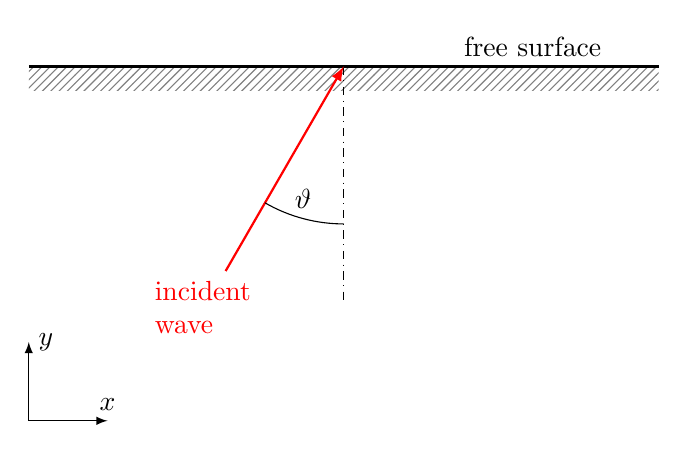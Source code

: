 ﻿\begin{tikzpicture}[>=latex]
	\draw[fill,pattern=north east lines,draw=none,pattern color=gray] (-4,0) rectangle (4,-0.3);
	\draw[thick](-4,0) -- (4,0) node [pos=0.8,above]{free surface};
	\draw[dashdotted](0,0) -- +(0,-3);
	\draw[<-,red,thick](0,0) -- +(-120:3) node[below,text width=1.8cm]{incident wave};
	\draw (0,-2) arc (-90:-120:2) node[midway, above]{$\vartheta$};
	\draw [<->](-4,-3.5) node[right] {$y$} -- ++(0,-1) -- +(1,0) node[above]{$x$};
\end{tikzpicture}